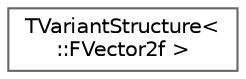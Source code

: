 digraph "Graphical Class Hierarchy"
{
 // INTERACTIVE_SVG=YES
 // LATEX_PDF_SIZE
  bgcolor="transparent";
  edge [fontname=Helvetica,fontsize=10,labelfontname=Helvetica,labelfontsize=10];
  node [fontname=Helvetica,fontsize=10,shape=box,height=0.2,width=0.4];
  rankdir="LR";
  Node0 [id="Node000000",label="TVariantStructure\<\l::FVector2f \>",height=0.2,width=0.4,color="grey40", fillcolor="white", style="filled",URL="$df/df1/structTVariantStructure_3_1_1FVector2f_01_4.html",tooltip=" "];
}
